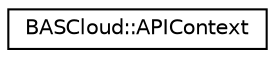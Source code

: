 digraph "Graphical Class Hierarchy"
{
 // LATEX_PDF_SIZE
  edge [fontname="Helvetica",fontsize="10",labelfontname="Helvetica",labelfontsize="10"];
  node [fontname="Helvetica",fontsize="10",shape=record];
  rankdir="LR";
  Node0 [label="BASCloud::APIContext",height=0.2,width=0.4,color="black", fillcolor="white", style="filled",URL="$classBASCloud_1_1APIContext.html",tooltip="BASCloud API context is a 1:1 implementation of the unabstracted API endpoints."];
}
